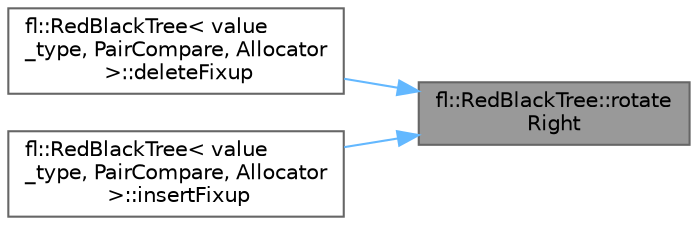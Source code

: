 digraph "fl::RedBlackTree::rotateRight"
{
 // INTERACTIVE_SVG=YES
 // LATEX_PDF_SIZE
  bgcolor="transparent";
  edge [fontname=Helvetica,fontsize=10,labelfontname=Helvetica,labelfontsize=10];
  node [fontname=Helvetica,fontsize=10,shape=box,height=0.2,width=0.4];
  rankdir="RL";
  Node1 [id="Node000001",label="fl::RedBlackTree::rotate\lRight",height=0.2,width=0.4,color="gray40", fillcolor="grey60", style="filled", fontcolor="black",tooltip=" "];
  Node1 -> Node2 [id="edge1_Node000001_Node000002",dir="back",color="steelblue1",style="solid",tooltip=" "];
  Node2 [id="Node000002",label="fl::RedBlackTree\< value\l_type, PairCompare, Allocator\l \>::deleteFixup",height=0.2,width=0.4,color="grey40", fillcolor="white", style="filled",URL="$dd/d28/classfl_1_1_red_black_tree_afc9cded6cac04292a9fede5e24b90df3.html#afc9cded6cac04292a9fede5e24b90df3",tooltip=" "];
  Node1 -> Node3 [id="edge2_Node000001_Node000003",dir="back",color="steelblue1",style="solid",tooltip=" "];
  Node3 [id="Node000003",label="fl::RedBlackTree\< value\l_type, PairCompare, Allocator\l \>::insertFixup",height=0.2,width=0.4,color="grey40", fillcolor="white", style="filled",URL="$dd/d28/classfl_1_1_red_black_tree_ab70068262cc649beb80712c8e4627bfd.html#ab70068262cc649beb80712c8e4627bfd",tooltip=" "];
}
